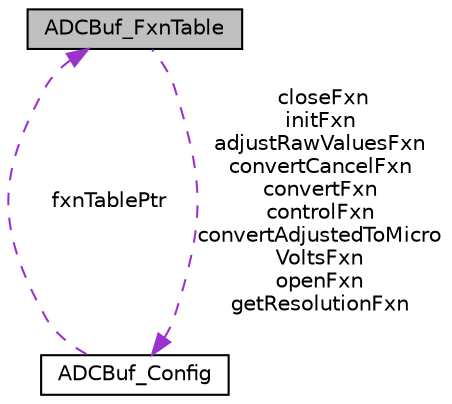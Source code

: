 digraph "ADCBuf_FxnTable"
{
  edge [fontname="Helvetica",fontsize="10",labelfontname="Helvetica",labelfontsize="10"];
  node [fontname="Helvetica",fontsize="10",shape=record];
  Node1 [label="ADCBuf_FxnTable",height=0.2,width=0.4,color="black", fillcolor="grey75", style="filled", fontcolor="black"];
  Node2 -> Node1 [dir="back",color="darkorchid3",fontsize="10",style="dashed",label=" closeFxn\ninitFxn\nadjustRawValuesFxn\nconvertCancelFxn\nconvertFxn\ncontrolFxn\nconvertAdjustedToMicro\lVoltsFxn\nopenFxn\ngetResolutionFxn" ,fontname="Helvetica"];
  Node2 [label="ADCBuf_Config",height=0.2,width=0.4,color="black", fillcolor="white", style="filled",URL="$struct_a_d_c_buf___config.html",tooltip="ADCBuf Global configuration. "];
  Node1 -> Node2 [dir="back",color="darkorchid3",fontsize="10",style="dashed",label=" fxnTablePtr" ,fontname="Helvetica"];
}
